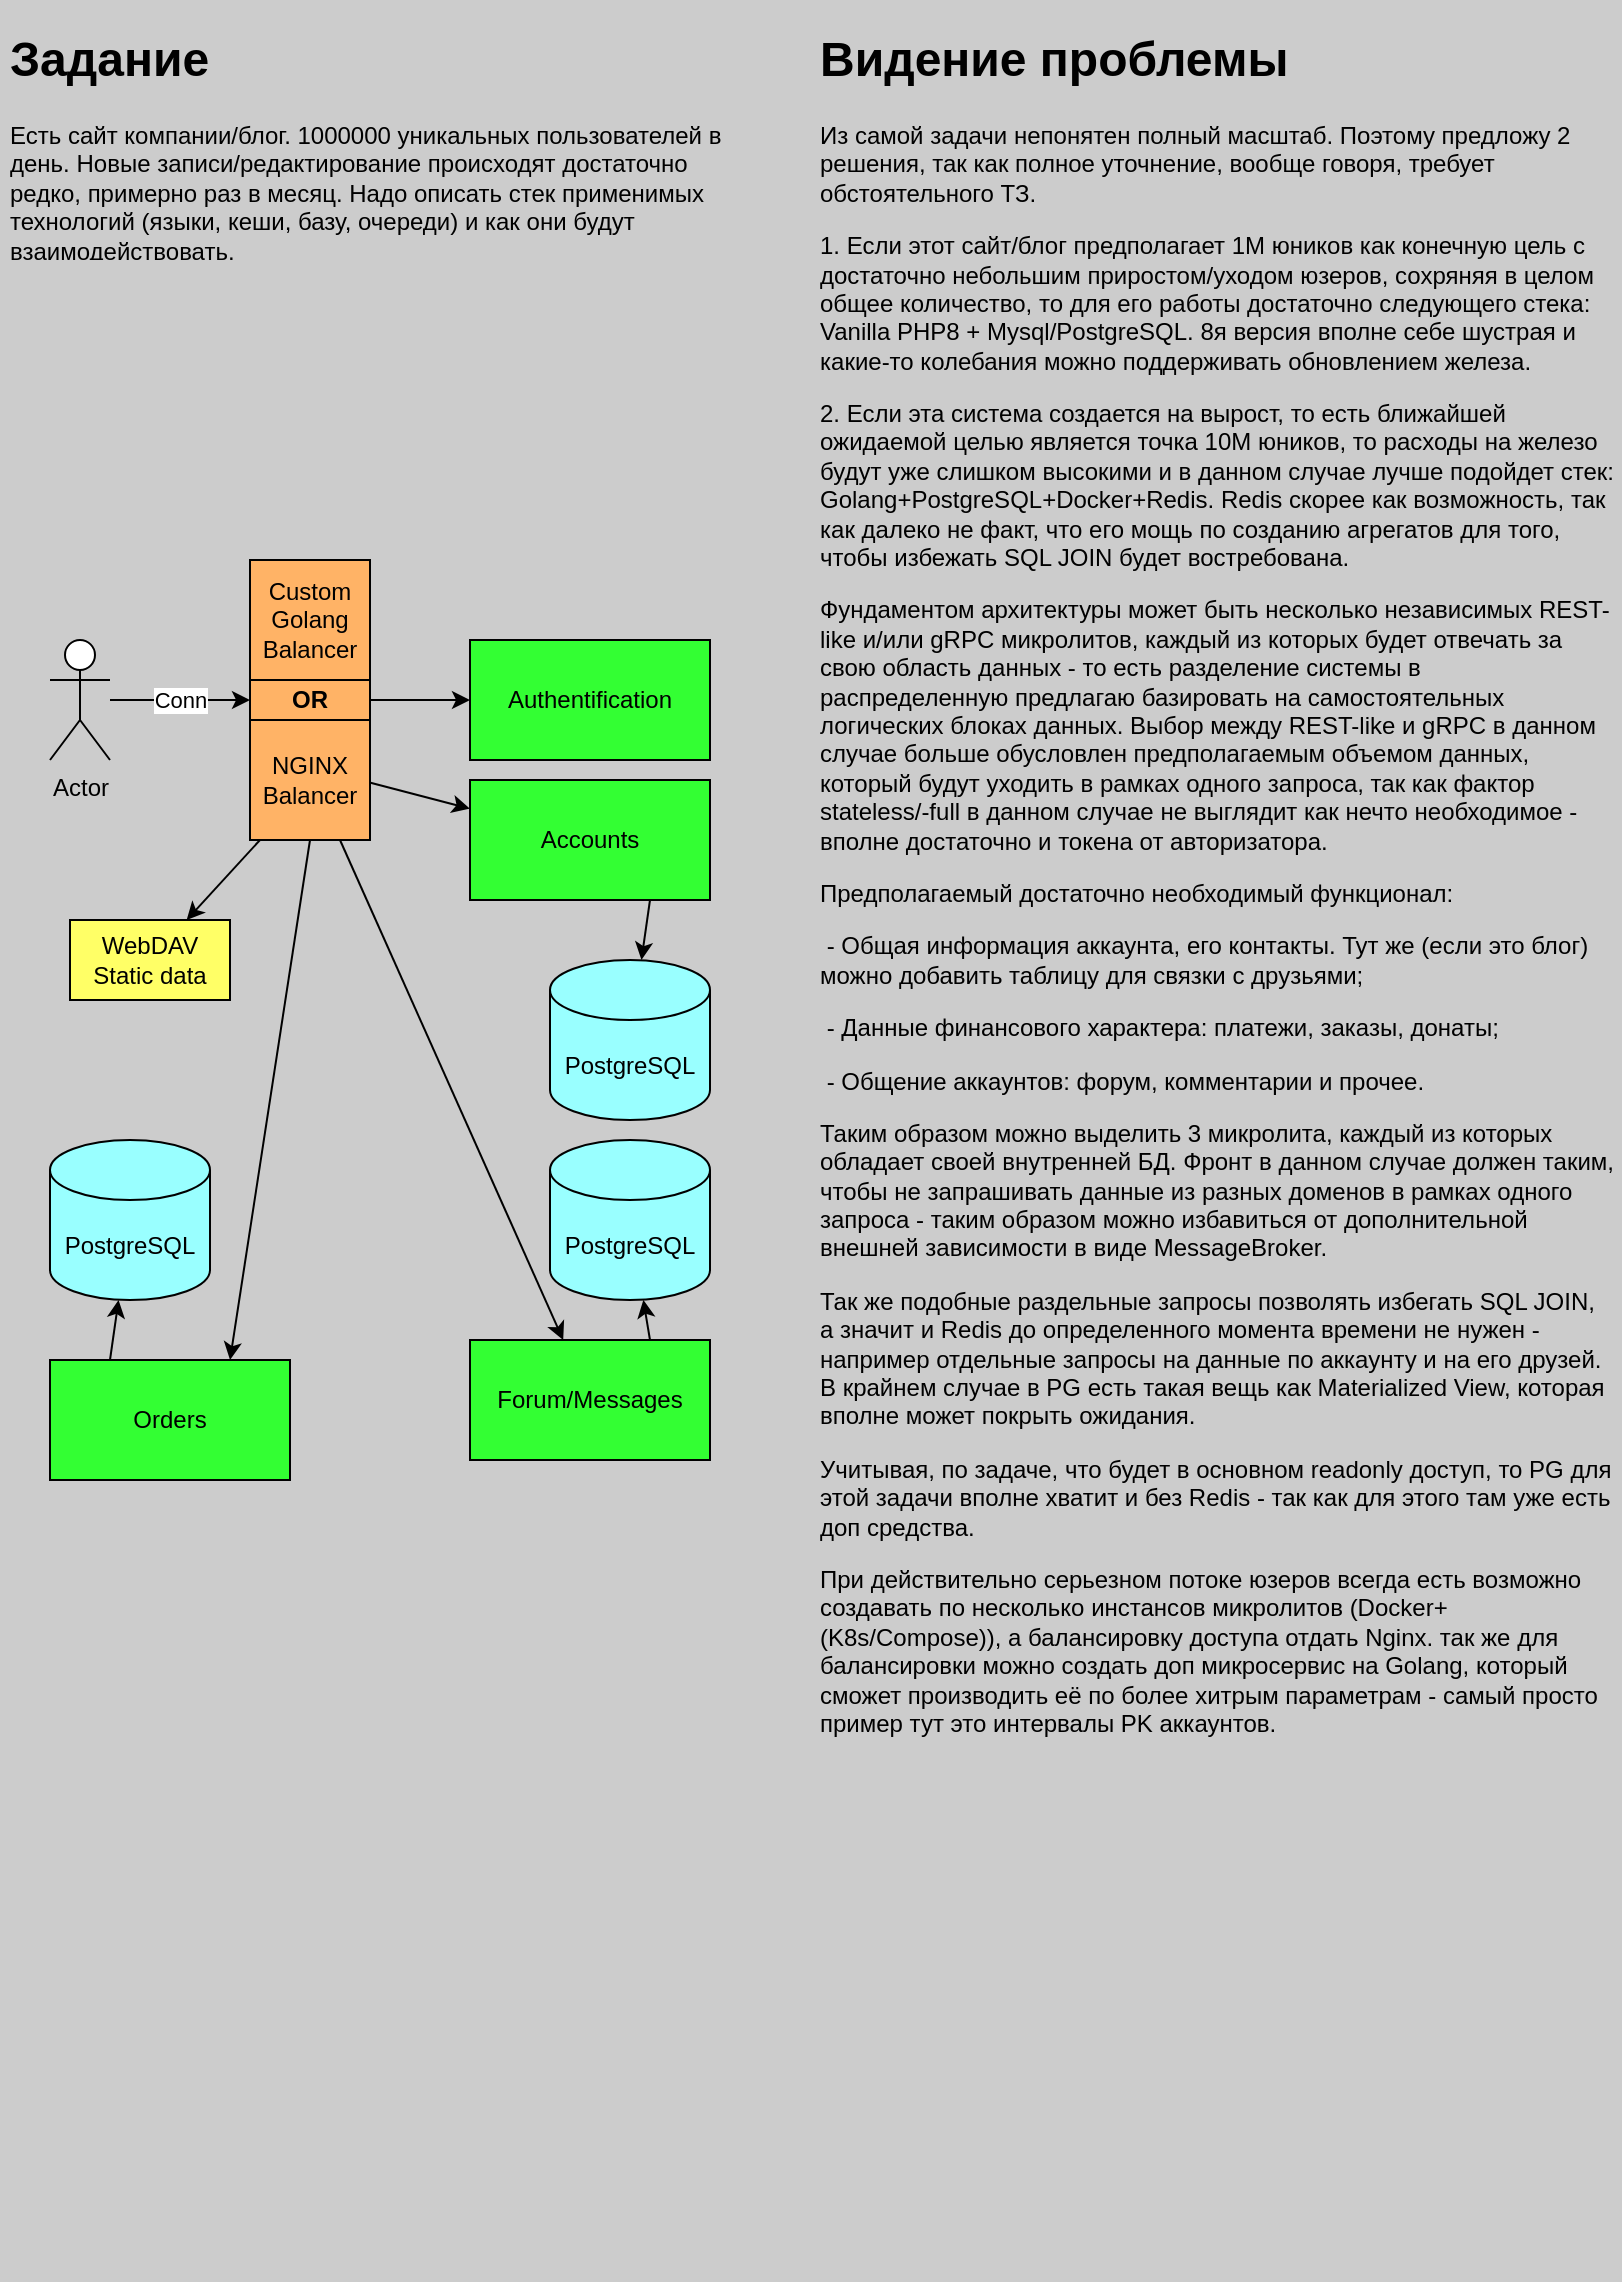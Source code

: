 <mxfile version="15.9.6" type="github">
  <diagram id="IbzGcBM9QDybaDAkwbq8" name="Page-1">
    <mxGraphModel dx="1422" dy="786" grid="1" gridSize="10" guides="1" tooltips="1" connect="1" arrows="1" fold="1" page="1" pageScale="1" pageWidth="850" pageHeight="1100" background="#CCCCCC" math="0" shadow="0">
      <root>
        <mxCell id="0" />
        <mxCell id="1" parent="0" />
        <mxCell id="bjESsrOZtTePqHt1_tni-1" value="&lt;h1&gt;Задание&lt;/h1&gt;&lt;p&gt;Есть сайт компании/блог. 1000000 уникальных пользователей в день. Новые записи/редактирование происходят достаточно редко, примерно раз в месяц. Надо описать стек применимых технологий (языки, кеши, базу, очереди) и как они будут взаимодействовать.&lt;/p&gt;" style="text;html=1;strokeColor=none;fillColor=none;spacing=5;spacingTop=-20;whiteSpace=wrap;overflow=hidden;rounded=0;" vertex="1" parent="1">
          <mxGeometry x="20" y="20" width="380" height="120" as="geometry" />
        </mxCell>
        <mxCell id="bjESsrOZtTePqHt1_tni-2" value="Actor" style="shape=umlActor;verticalLabelPosition=bottom;verticalAlign=top;html=1;outlineConnect=0;" vertex="1" parent="1">
          <mxGeometry x="45" y="330" width="30" height="60" as="geometry" />
        </mxCell>
        <mxCell id="bjESsrOZtTePqHt1_tni-3" value="&lt;h1&gt;Видение проблемы&lt;/h1&gt;&lt;p&gt;Из самой задачи непонятен полный масштаб. Поэтому предложу 2 решения, так как полное уточнение, вообще говоря, требует обстоятельного ТЗ.&lt;/p&gt;&lt;p&gt;1. Если этот сайт/блог предполагает 1М юников как конечную цель с достаточно небольшим приростом/уходом юзеров, сохряняя в целом общее количество, то для его работы достаточно следующего стека: Vanilla PHP8 + Mysql/PostgreSQL. 8я версия вполне себе шустрая и какие-то колебания можно поддерживать обновлением железа.&lt;/p&gt;&lt;p&gt;2. Если эта система создается на вырост, то есть ближайшей ожидаемой целью является точка 10М юников, то расходы на железо будут уже слишком высокими и в данном случае лучше подойдет стек: Golang+PostgreSQL+Docker+Redis. Redis скорее как возможность, так как далеко не факт, что его мощь по созданию агрегатов для того, чтобы избежать SQL JOIN будет востребована.&lt;/p&gt;&lt;p&gt;Фундаментом архитектуры может быть несколько независимых REST-like и/или gRPC микролитов, каждый из которых будет отвечать за свою область данных - то есть разделение системы в распределенную предлагаю базировать на самостоятельных логических блоках данных. Выбор между REST-like и gRPC в данном случае больше обусловлен предполагаемым объемом данных, который будут уходить в рамках одного запроса, так как фактор stateless/-full в данном случае не выглядит как нечто необходимое - вполне достаточно и токена от авторизатора.&lt;/p&gt;&lt;p&gt;Предполагаемый достаточно необходимый функционал:&lt;/p&gt;&lt;p&gt;&amp;nbsp;- Общая информация аккаунта, его контакты. Тут же (если это блог) можно добавить таблицу для связки с друзьями;&lt;/p&gt;&lt;p&gt;&amp;nbsp;- Данные финансового характера: платежи, заказы, донаты;&lt;/p&gt;&lt;p&gt;&amp;nbsp;- Общение аккаунтов: форум, комментарии и прочее.&lt;/p&gt;&lt;p&gt;Таким образом можно выделить 3 микролита, каждый из которых обладает своей внутренней БД. Фронт в данном случае должен таким, чтобы не запрашивать данные из разных доменов в рамках одного запроса - таким образом можно избавиться от дополнительной внешней зависимости в виде MessageBroker.&amp;nbsp;&lt;/p&gt;&lt;p&gt;Так же подобные раздельные запросы позволять избегать SQL JOIN, а значит и Redis до определенного момента времени не нужен - например отдельные запросы на данные по аккаунту и на его друзей. В крайнем случае в PG есть такая вещь как Materialized View, которая вполне может покрыть ожидания.&lt;/p&gt;&lt;p&gt;Учитывая, по задаче, что будет в основном readonly доступ, то PG для этой задачи вполне хватит и без Redis - так как для этого там уже есть доп средства.&lt;/p&gt;&lt;p&gt;При действительно серьезном потоке юзеров всегда есть возможно создавать по несколько инстансов микролитов (Docker+(K8s/Compose)), а балансировку доступа отдать Nginx. так же для балансировки можно создать доп микросервис на Golang, который сможет производить её по более хитрым параметрам - самый просто пример тут это интервалы PK аккаунтов.&lt;/p&gt;" style="text;html=1;strokeColor=none;fillColor=none;spacing=5;spacingTop=-20;whiteSpace=wrap;overflow=hidden;rounded=0;" vertex="1" parent="1">
          <mxGeometry x="425" y="20" width="405" height="1130" as="geometry" />
        </mxCell>
        <mxCell id="bjESsrOZtTePqHt1_tni-5" value="" style="endArrow=classic;html=1;rounded=0;entryX=0;entryY=0.5;entryDx=0;entryDy=0;" edge="1" parent="1" source="bjESsrOZtTePqHt1_tni-2" target="bjESsrOZtTePqHt1_tni-38">
          <mxGeometry relative="1" as="geometry">
            <mxPoint x="365" y="280" as="sourcePoint" />
            <mxPoint x="465" y="280" as="targetPoint" />
          </mxGeometry>
        </mxCell>
        <mxCell id="bjESsrOZtTePqHt1_tni-6" value="Conn" style="edgeLabel;resizable=0;html=1;align=center;verticalAlign=middle;" connectable="0" vertex="1" parent="bjESsrOZtTePqHt1_tni-5">
          <mxGeometry relative="1" as="geometry" />
        </mxCell>
        <mxCell id="bjESsrOZtTePqHt1_tni-12" value="" style="endArrow=classic;html=1;rounded=0;" edge="1" parent="1" target="bjESsrOZtTePqHt1_tni-9">
          <mxGeometry width="50" height="50" relative="1" as="geometry">
            <mxPoint x="150" y="430" as="sourcePoint" />
            <mxPoint x="465" y="460" as="targetPoint" />
          </mxGeometry>
        </mxCell>
        <mxCell id="bjESsrOZtTePqHt1_tni-9" value="WebDAV&lt;br&gt;Static data" style="rounded=0;whiteSpace=wrap;html=1;fillColor=#FFFF66;" vertex="1" parent="1">
          <mxGeometry x="55" y="470" width="80" height="40" as="geometry" />
        </mxCell>
        <mxCell id="bjESsrOZtTePqHt1_tni-19" value="PostgreSQL" style="shape=cylinder3;whiteSpace=wrap;html=1;boundedLbl=1;backgroundOutline=1;size=15;fillColor=#99FFFF;" vertex="1" parent="1">
          <mxGeometry x="45" y="580" width="80" height="80" as="geometry" />
        </mxCell>
        <mxCell id="bjESsrOZtTePqHt1_tni-10" value="Accounts" style="rounded=0;whiteSpace=wrap;html=1;fillColor=#33FF33;" vertex="1" parent="1">
          <mxGeometry x="255" y="400" width="120" height="60" as="geometry" />
        </mxCell>
        <mxCell id="bjESsrOZtTePqHt1_tni-14" value="Orders" style="rounded=0;whiteSpace=wrap;html=1;fillColor=#33FF33;" vertex="1" parent="1">
          <mxGeometry x="45" y="690" width="120" height="60" as="geometry" />
        </mxCell>
        <mxCell id="bjESsrOZtTePqHt1_tni-15" value="Forum/Messages" style="rounded=0;whiteSpace=wrap;html=1;fillColor=#33FF33;" vertex="1" parent="1">
          <mxGeometry x="255" y="680" width="120" height="60" as="geometry" />
        </mxCell>
        <mxCell id="bjESsrOZtTePqHt1_tni-22" value="PostgreSQL" style="shape=cylinder3;whiteSpace=wrap;html=1;boundedLbl=1;backgroundOutline=1;size=15;fillColor=#99FFFF;" vertex="1" parent="1">
          <mxGeometry x="295" y="580" width="80" height="80" as="geometry" />
        </mxCell>
        <mxCell id="bjESsrOZtTePqHt1_tni-23" value="PostgreSQL" style="shape=cylinder3;whiteSpace=wrap;html=1;boundedLbl=1;backgroundOutline=1;size=15;fillColor=#99FFFF;" vertex="1" parent="1">
          <mxGeometry x="295" y="490" width="80" height="80" as="geometry" />
        </mxCell>
        <mxCell id="bjESsrOZtTePqHt1_tni-24" value="" style="endArrow=classic;html=1;rounded=0;" edge="1" parent="1" target="bjESsrOZtTePqHt1_tni-10">
          <mxGeometry width="50" height="50" relative="1" as="geometry">
            <mxPoint x="200" y="400" as="sourcePoint" />
            <mxPoint x="295" y="480" as="targetPoint" />
          </mxGeometry>
        </mxCell>
        <mxCell id="bjESsrOZtTePqHt1_tni-25" value="" style="endArrow=classic;html=1;rounded=0;exitX=0.75;exitY=1;exitDx=0;exitDy=0;" edge="1" parent="1" source="bjESsrOZtTePqHt1_tni-10" target="bjESsrOZtTePqHt1_tni-23">
          <mxGeometry width="50" height="50" relative="1" as="geometry">
            <mxPoint x="375" y="620" as="sourcePoint" />
            <mxPoint x="425" y="570" as="targetPoint" />
          </mxGeometry>
        </mxCell>
        <mxCell id="bjESsrOZtTePqHt1_tni-27" value="" style="endArrow=classic;html=1;rounded=0;exitX=0.75;exitY=1;exitDx=0;exitDy=0;" edge="1" parent="1" source="bjESsrOZtTePqHt1_tni-4" target="bjESsrOZtTePqHt1_tni-15">
          <mxGeometry width="50" height="50" relative="1" as="geometry">
            <mxPoint x="375" y="620" as="sourcePoint" />
            <mxPoint x="425" y="570" as="targetPoint" />
          </mxGeometry>
        </mxCell>
        <mxCell id="bjESsrOZtTePqHt1_tni-28" value="" style="endArrow=classic;html=1;rounded=0;exitX=0.75;exitY=0;exitDx=0;exitDy=0;" edge="1" parent="1" source="bjESsrOZtTePqHt1_tni-15" target="bjESsrOZtTePqHt1_tni-22">
          <mxGeometry width="50" height="50" relative="1" as="geometry">
            <mxPoint x="375" y="620" as="sourcePoint" />
            <mxPoint x="425" y="570" as="targetPoint" />
          </mxGeometry>
        </mxCell>
        <mxCell id="bjESsrOZtTePqHt1_tni-31" value="" style="endArrow=classic;html=1;rounded=0;exitX=0.25;exitY=0;exitDx=0;exitDy=0;" edge="1" parent="1" source="bjESsrOZtTePqHt1_tni-14" target="bjESsrOZtTePqHt1_tni-19">
          <mxGeometry width="50" height="50" relative="1" as="geometry">
            <mxPoint x="375" y="620" as="sourcePoint" />
            <mxPoint x="425" y="570" as="targetPoint" />
          </mxGeometry>
        </mxCell>
        <mxCell id="bjESsrOZtTePqHt1_tni-32" value="" style="endArrow=classic;html=1;rounded=0;exitX=0.5;exitY=1;exitDx=0;exitDy=0;entryX=0.75;entryY=0;entryDx=0;entryDy=0;" edge="1" parent="1" source="bjESsrOZtTePqHt1_tni-4" target="bjESsrOZtTePqHt1_tni-14">
          <mxGeometry width="50" height="50" relative="1" as="geometry">
            <mxPoint x="375" y="620" as="sourcePoint" />
            <mxPoint x="425" y="570" as="targetPoint" />
          </mxGeometry>
        </mxCell>
        <mxCell id="bjESsrOZtTePqHt1_tni-33" value="Authentification" style="rounded=0;whiteSpace=wrap;html=1;fillColor=#33FF33;" vertex="1" parent="1">
          <mxGeometry x="255" y="330" width="120" height="60" as="geometry" />
        </mxCell>
        <mxCell id="bjESsrOZtTePqHt1_tni-39" style="edgeStyle=orthogonalEdgeStyle;rounded=0;orthogonalLoop=1;jettySize=auto;html=1;exitX=1;exitY=0.5;exitDx=0;exitDy=0;entryX=0;entryY=0.5;entryDx=0;entryDy=0;" edge="1" parent="1" source="bjESsrOZtTePqHt1_tni-38" target="bjESsrOZtTePqHt1_tni-33">
          <mxGeometry relative="1" as="geometry" />
        </mxCell>
        <mxCell id="bjESsrOZtTePqHt1_tni-38" value="&lt;b&gt;OR&lt;/b&gt;" style="rounded=0;whiteSpace=wrap;html=1;fillColor=#FFB366;" vertex="1" parent="1">
          <mxGeometry x="145" y="350" width="60" height="20" as="geometry" />
        </mxCell>
        <mxCell id="bjESsrOZtTePqHt1_tni-40" value="" style="group" vertex="1" connectable="0" parent="1">
          <mxGeometry x="145" y="290" width="60" height="140" as="geometry" />
        </mxCell>
        <mxCell id="bjESsrOZtTePqHt1_tni-4" value="NGINX&lt;br&gt;Balancer" style="rounded=0;whiteSpace=wrap;html=1;fillColor=#FFB366;" vertex="1" parent="bjESsrOZtTePqHt1_tni-40">
          <mxGeometry y="80" width="60" height="60" as="geometry" />
        </mxCell>
        <mxCell id="bjESsrOZtTePqHt1_tni-37" value="Custom&lt;br&gt;Golang&lt;br&gt;Balancer" style="rounded=0;whiteSpace=wrap;html=1;fillColor=#FFB366;" vertex="1" parent="bjESsrOZtTePqHt1_tni-40">
          <mxGeometry width="60" height="60" as="geometry" />
        </mxCell>
      </root>
    </mxGraphModel>
  </diagram>
</mxfile>
